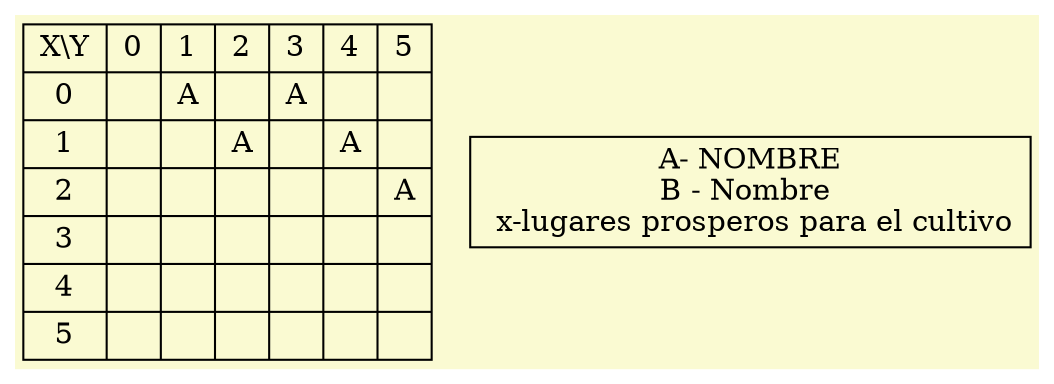 digraph matriz{
    size=8.5; 
    ranksep=2; 
    bgcolor = lightgoldenrodyellow;
    margin = 0.1;

    node[ shape = record];
    matriz [label = "{X\\Y|0|1|2|3|4|5}"+
    "|{0||||||}"+ "|{1|A|||||}"+
    "|{2||A||||}"+ "|{3|A|||||}"+
    "|{4||A||||}"+ "|{5|||A|||}"
    ];

    organismos[label = "A- NOMBRE\nB - Nombre \n x-lugares prosperos para el cultivo"]
}